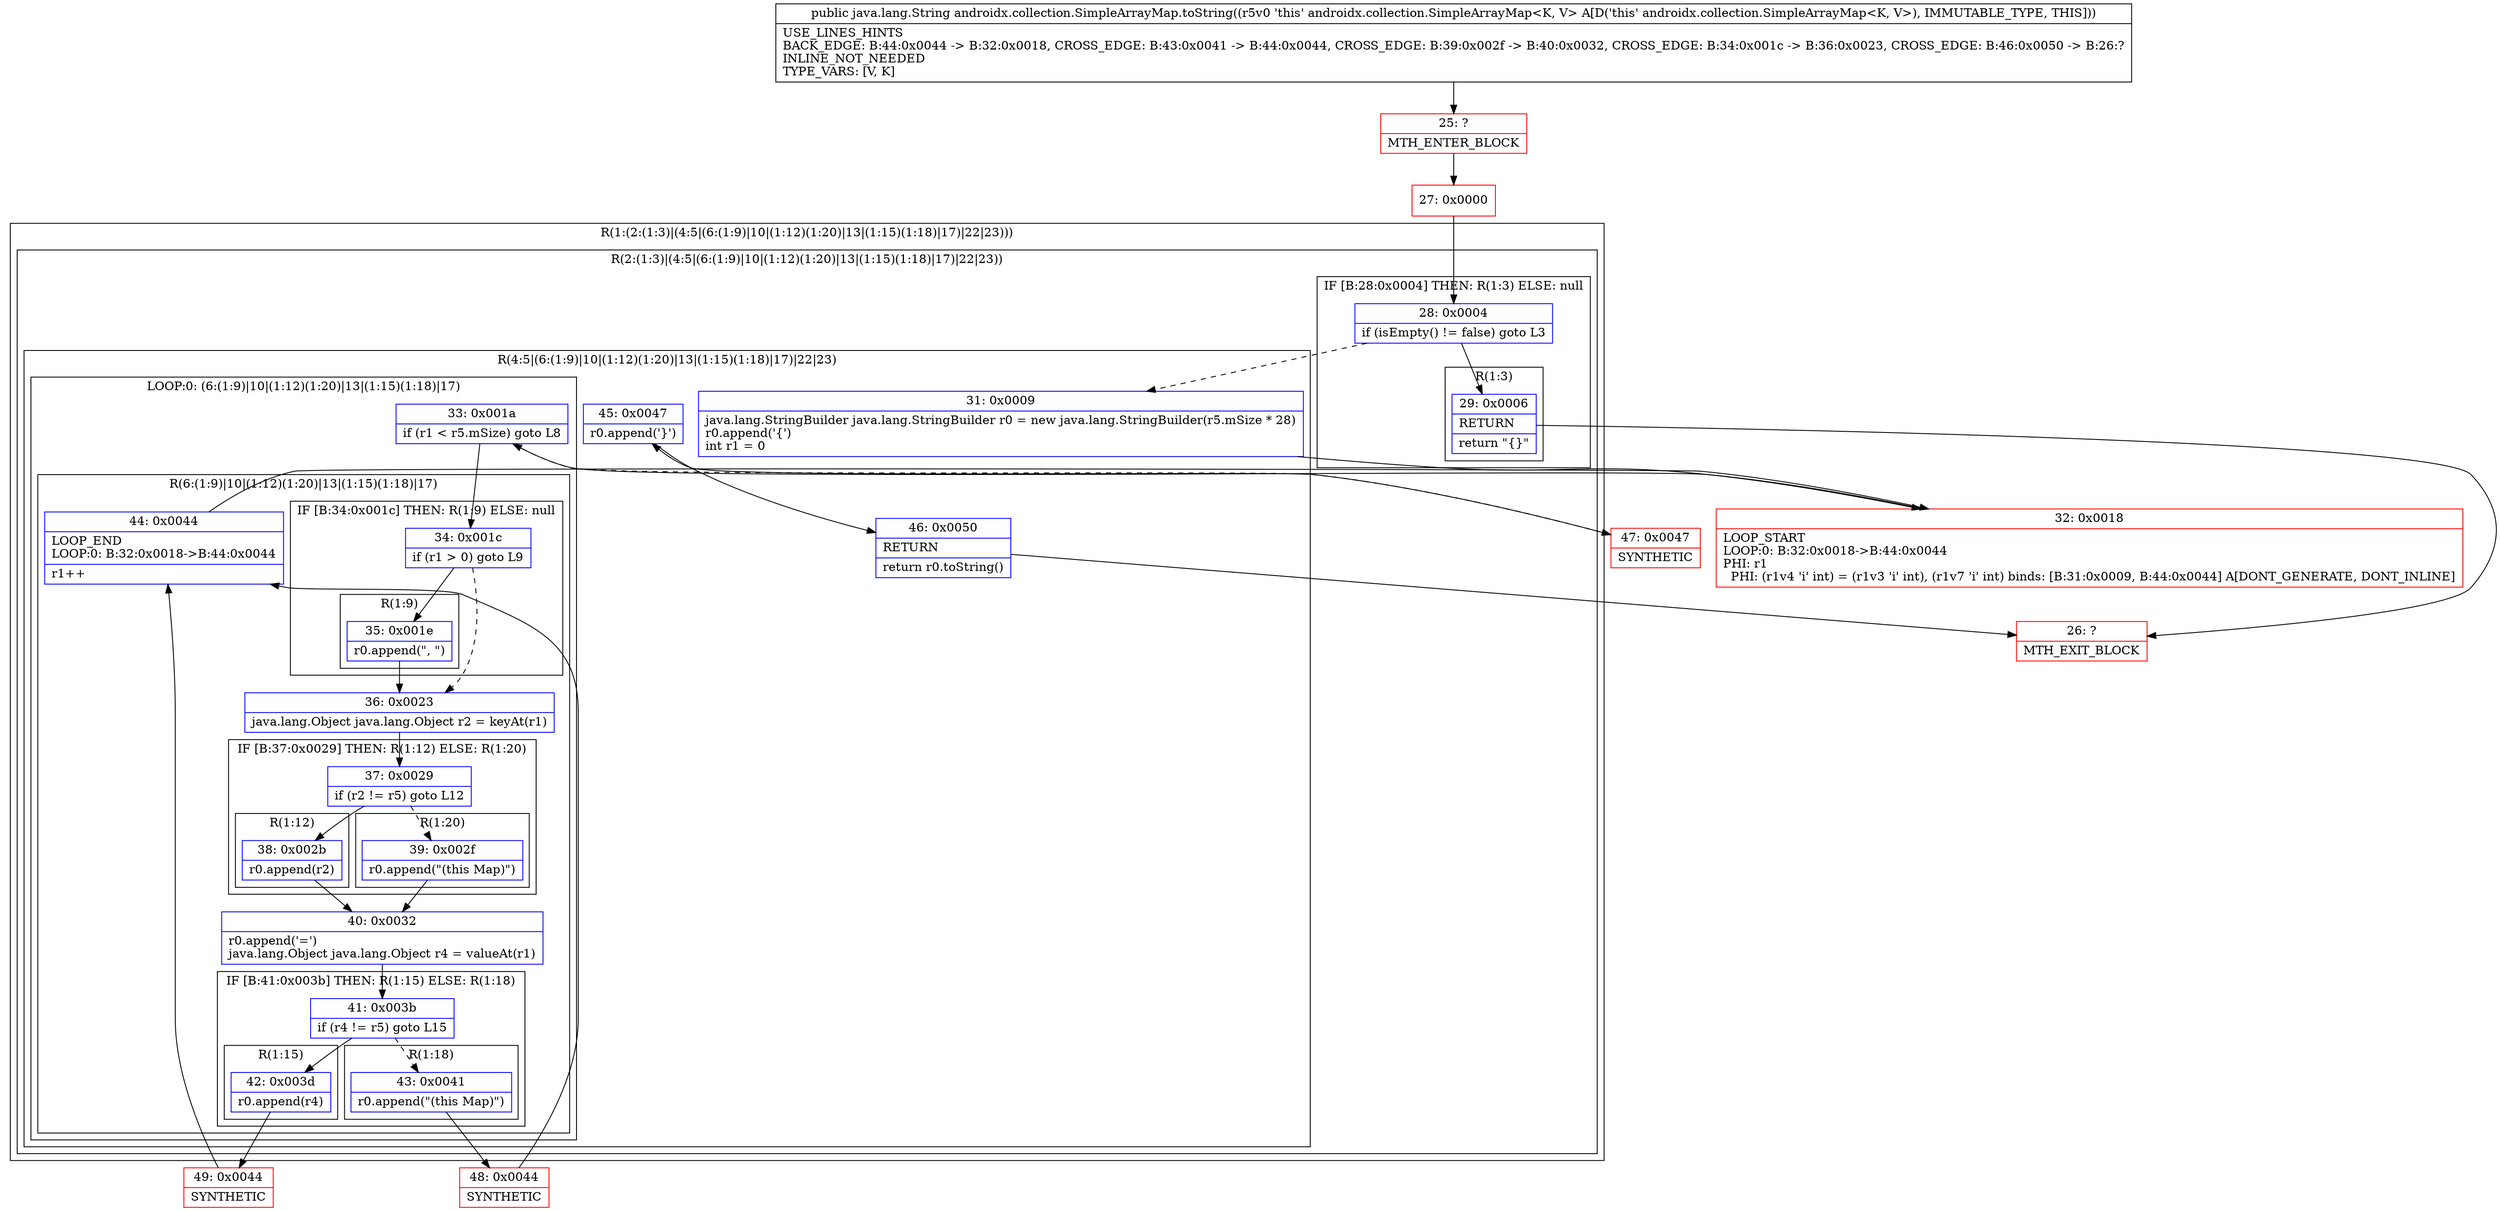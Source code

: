 digraph "CFG forandroidx.collection.SimpleArrayMap.toString()Ljava\/lang\/String;" {
subgraph cluster_Region_2045019652 {
label = "R(1:(2:(1:3)|(4:5|(6:(1:9)|10|(1:12)(1:20)|13|(1:15)(1:18)|17)|22|23)))";
node [shape=record,color=blue];
subgraph cluster_Region_1635395813 {
label = "R(2:(1:3)|(4:5|(6:(1:9)|10|(1:12)(1:20)|13|(1:15)(1:18)|17)|22|23))";
node [shape=record,color=blue];
subgraph cluster_IfRegion_2069489826 {
label = "IF [B:28:0x0004] THEN: R(1:3) ELSE: null";
node [shape=record,color=blue];
Node_28 [shape=record,label="{28\:\ 0x0004|if (isEmpty() != false) goto L3\l}"];
subgraph cluster_Region_1942502733 {
label = "R(1:3)";
node [shape=record,color=blue];
Node_29 [shape=record,label="{29\:\ 0x0006|RETURN\l|return \"\{\}\"\l}"];
}
}
subgraph cluster_Region_1157511842 {
label = "R(4:5|(6:(1:9)|10|(1:12)(1:20)|13|(1:15)(1:18)|17)|22|23)";
node [shape=record,color=blue];
Node_31 [shape=record,label="{31\:\ 0x0009|java.lang.StringBuilder java.lang.StringBuilder r0 = new java.lang.StringBuilder(r5.mSize * 28)\lr0.append('\{')\lint r1 = 0\l}"];
subgraph cluster_LoopRegion_1557420458 {
label = "LOOP:0: (6:(1:9)|10|(1:12)(1:20)|13|(1:15)(1:18)|17)";
node [shape=record,color=blue];
Node_33 [shape=record,label="{33\:\ 0x001a|if (r1 \< r5.mSize) goto L8\l}"];
subgraph cluster_Region_1203105795 {
label = "R(6:(1:9)|10|(1:12)(1:20)|13|(1:15)(1:18)|17)";
node [shape=record,color=blue];
subgraph cluster_IfRegion_873045979 {
label = "IF [B:34:0x001c] THEN: R(1:9) ELSE: null";
node [shape=record,color=blue];
Node_34 [shape=record,label="{34\:\ 0x001c|if (r1 \> 0) goto L9\l}"];
subgraph cluster_Region_1182026921 {
label = "R(1:9)";
node [shape=record,color=blue];
Node_35 [shape=record,label="{35\:\ 0x001e|r0.append(\", \")\l}"];
}
}
Node_36 [shape=record,label="{36\:\ 0x0023|java.lang.Object java.lang.Object r2 = keyAt(r1)\l}"];
subgraph cluster_IfRegion_277290543 {
label = "IF [B:37:0x0029] THEN: R(1:12) ELSE: R(1:20)";
node [shape=record,color=blue];
Node_37 [shape=record,label="{37\:\ 0x0029|if (r2 != r5) goto L12\l}"];
subgraph cluster_Region_703556148 {
label = "R(1:12)";
node [shape=record,color=blue];
Node_38 [shape=record,label="{38\:\ 0x002b|r0.append(r2)\l}"];
}
subgraph cluster_Region_1915482062 {
label = "R(1:20)";
node [shape=record,color=blue];
Node_39 [shape=record,label="{39\:\ 0x002f|r0.append(\"(this Map)\")\l}"];
}
}
Node_40 [shape=record,label="{40\:\ 0x0032|r0.append('=')\ljava.lang.Object java.lang.Object r4 = valueAt(r1)\l}"];
subgraph cluster_IfRegion_89174924 {
label = "IF [B:41:0x003b] THEN: R(1:15) ELSE: R(1:18)";
node [shape=record,color=blue];
Node_41 [shape=record,label="{41\:\ 0x003b|if (r4 != r5) goto L15\l}"];
subgraph cluster_Region_599846232 {
label = "R(1:15)";
node [shape=record,color=blue];
Node_42 [shape=record,label="{42\:\ 0x003d|r0.append(r4)\l}"];
}
subgraph cluster_Region_1898749406 {
label = "R(1:18)";
node [shape=record,color=blue];
Node_43 [shape=record,label="{43\:\ 0x0041|r0.append(\"(this Map)\")\l}"];
}
}
Node_44 [shape=record,label="{44\:\ 0x0044|LOOP_END\lLOOP:0: B:32:0x0018\-\>B:44:0x0044\l|r1++\l}"];
}
}
Node_45 [shape=record,label="{45\:\ 0x0047|r0.append('\}')\l}"];
Node_46 [shape=record,label="{46\:\ 0x0050|RETURN\l|return r0.toString()\l}"];
}
}
}
Node_25 [shape=record,color=red,label="{25\:\ ?|MTH_ENTER_BLOCK\l}"];
Node_27 [shape=record,color=red,label="{27\:\ 0x0000}"];
Node_26 [shape=record,color=red,label="{26\:\ ?|MTH_EXIT_BLOCK\l}"];
Node_32 [shape=record,color=red,label="{32\:\ 0x0018|LOOP_START\lLOOP:0: B:32:0x0018\-\>B:44:0x0044\lPHI: r1 \l  PHI: (r1v4 'i' int) = (r1v3 'i' int), (r1v7 'i' int) binds: [B:31:0x0009, B:44:0x0044] A[DONT_GENERATE, DONT_INLINE]\l}"];
Node_49 [shape=record,color=red,label="{49\:\ 0x0044|SYNTHETIC\l}"];
Node_48 [shape=record,color=red,label="{48\:\ 0x0044|SYNTHETIC\l}"];
Node_47 [shape=record,color=red,label="{47\:\ 0x0047|SYNTHETIC\l}"];
MethodNode[shape=record,label="{public java.lang.String androidx.collection.SimpleArrayMap.toString((r5v0 'this' androidx.collection.SimpleArrayMap\<K, V\> A[D('this' androidx.collection.SimpleArrayMap\<K, V\>), IMMUTABLE_TYPE, THIS]))  | USE_LINES_HINTS\lBACK_EDGE: B:44:0x0044 \-\> B:32:0x0018, CROSS_EDGE: B:43:0x0041 \-\> B:44:0x0044, CROSS_EDGE: B:39:0x002f \-\> B:40:0x0032, CROSS_EDGE: B:34:0x001c \-\> B:36:0x0023, CROSS_EDGE: B:46:0x0050 \-\> B:26:?\lINLINE_NOT_NEEDED\lTYPE_VARS: [V, K]\l}"];
MethodNode -> Node_25;Node_28 -> Node_29;
Node_28 -> Node_31[style=dashed];
Node_29 -> Node_26;
Node_31 -> Node_32;
Node_33 -> Node_34;
Node_33 -> Node_47[style=dashed];
Node_34 -> Node_35;
Node_34 -> Node_36[style=dashed];
Node_35 -> Node_36;
Node_36 -> Node_37;
Node_37 -> Node_38;
Node_37 -> Node_39[style=dashed];
Node_38 -> Node_40;
Node_39 -> Node_40;
Node_40 -> Node_41;
Node_41 -> Node_42;
Node_41 -> Node_43[style=dashed];
Node_42 -> Node_49;
Node_43 -> Node_48;
Node_44 -> Node_32;
Node_45 -> Node_46;
Node_46 -> Node_26;
Node_25 -> Node_27;
Node_27 -> Node_28;
Node_32 -> Node_33;
Node_49 -> Node_44;
Node_48 -> Node_44;
Node_47 -> Node_45;
}

